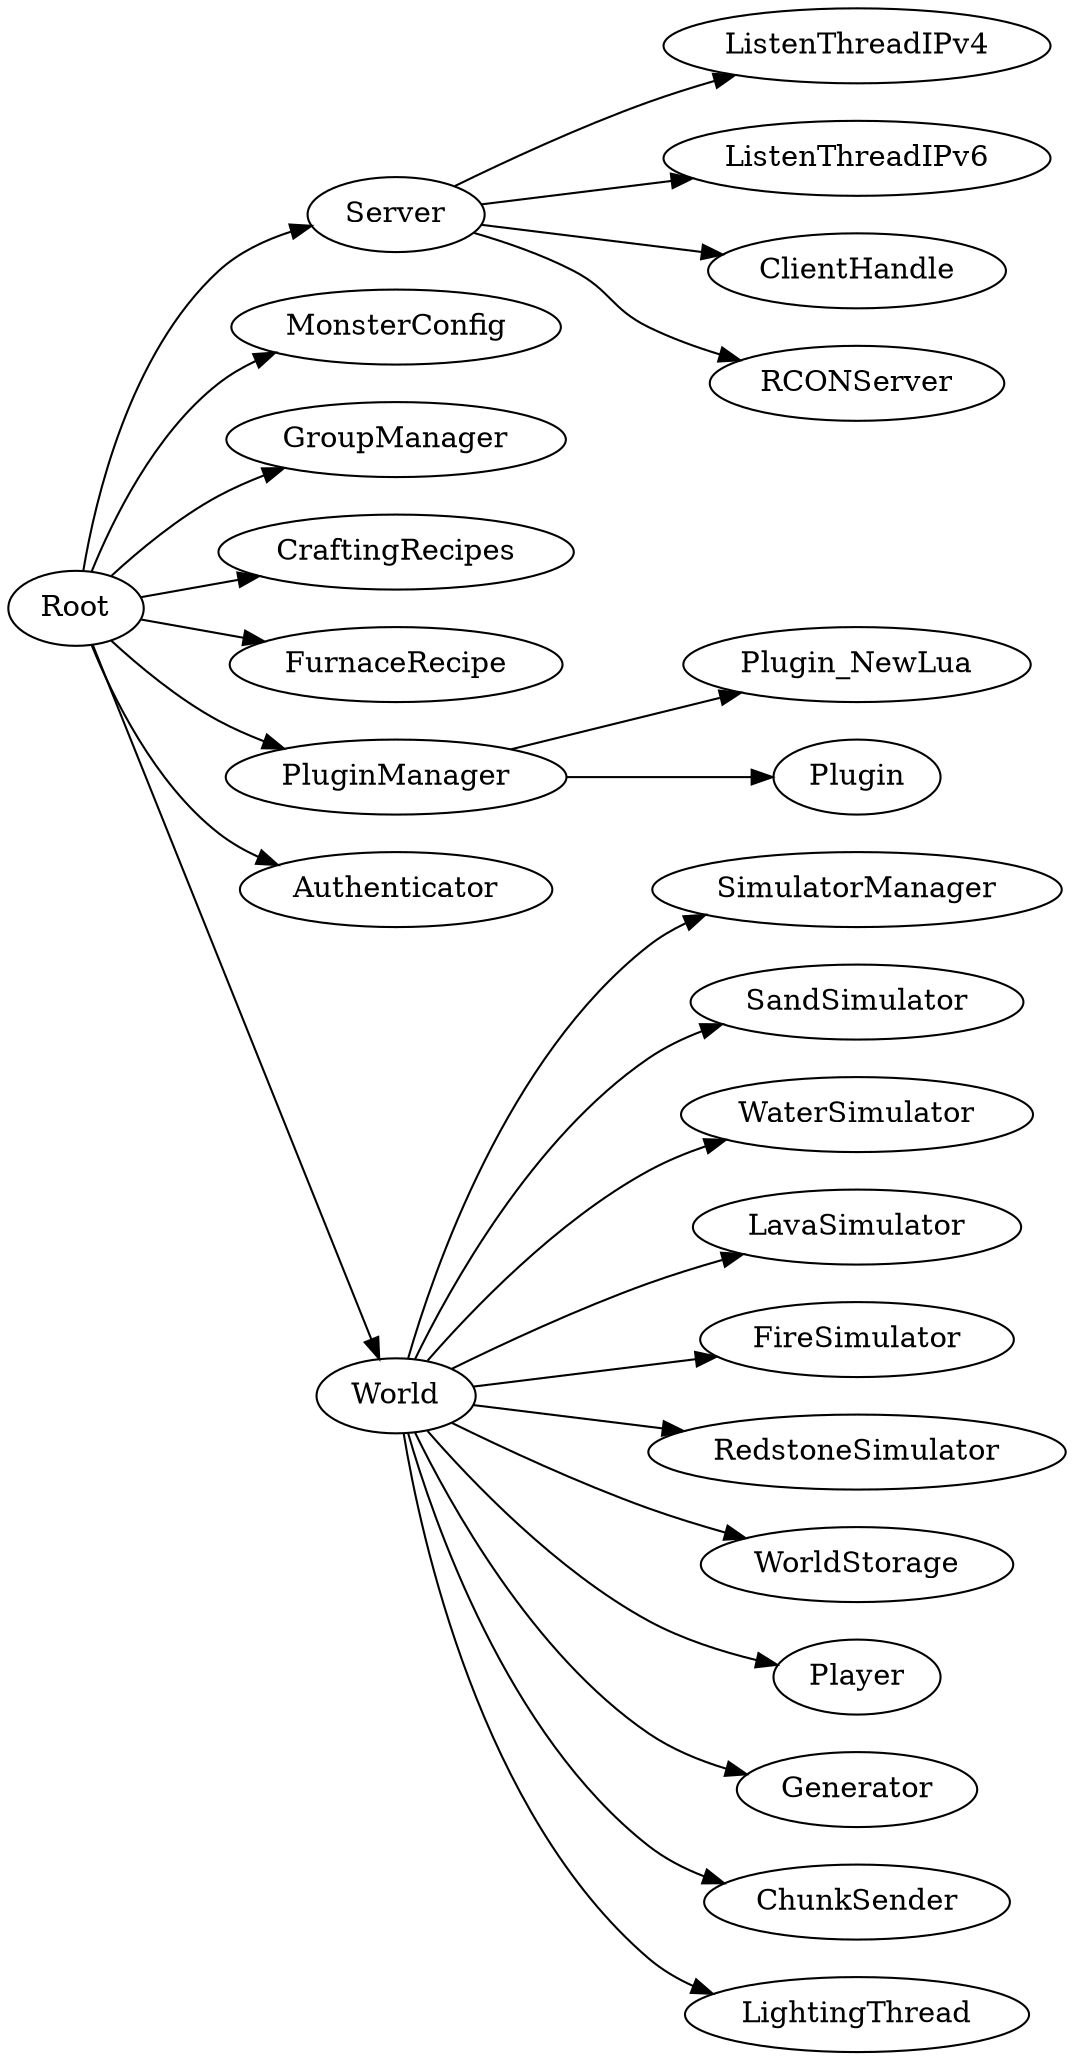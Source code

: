 digraph
{
rankdir=LR
Root -> Server
Root -> MonsterConfig
Root -> GroupManager
Root -> CraftingRecipes
Root -> FurnaceRecipe
Root -> PluginManager
Root -> Authenticator
Root -> World
Server -> ListenThreadIPv4
Server -> ListenThreadIPv6
Server -> ClientHandle
Server -> RCONServer
PluginManager -> Plugin_NewLua
PluginManager -> Plugin
World -> SimulatorManager
World -> SandSimulator
World -> WaterSimulator
World -> LavaSimulator
World -> FireSimulator
World -> RedstoneSimulator
World -> WorldStorage
World -> Player
World -> Generator
World -> ChunkSender
World -> LightingThread
}